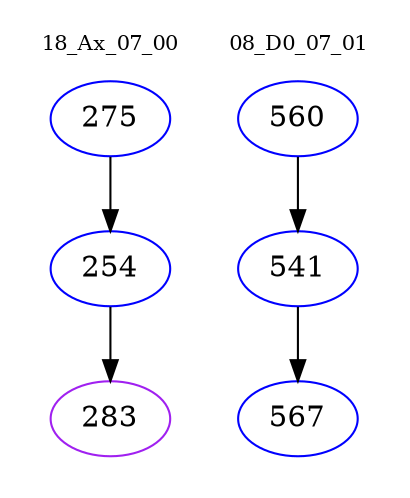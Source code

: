 digraph{
subgraph cluster_0 {
color = white
label = "18_Ax_07_00";
fontsize=10;
T0_275 [label="275", color="blue"]
T0_275 -> T0_254 [color="black"]
T0_254 [label="254", color="blue"]
T0_254 -> T0_283 [color="black"]
T0_283 [label="283", color="purple"]
}
subgraph cluster_1 {
color = white
label = "08_D0_07_01";
fontsize=10;
T1_560 [label="560", color="blue"]
T1_560 -> T1_541 [color="black"]
T1_541 [label="541", color="blue"]
T1_541 -> T1_567 [color="black"]
T1_567 [label="567", color="blue"]
}
}
